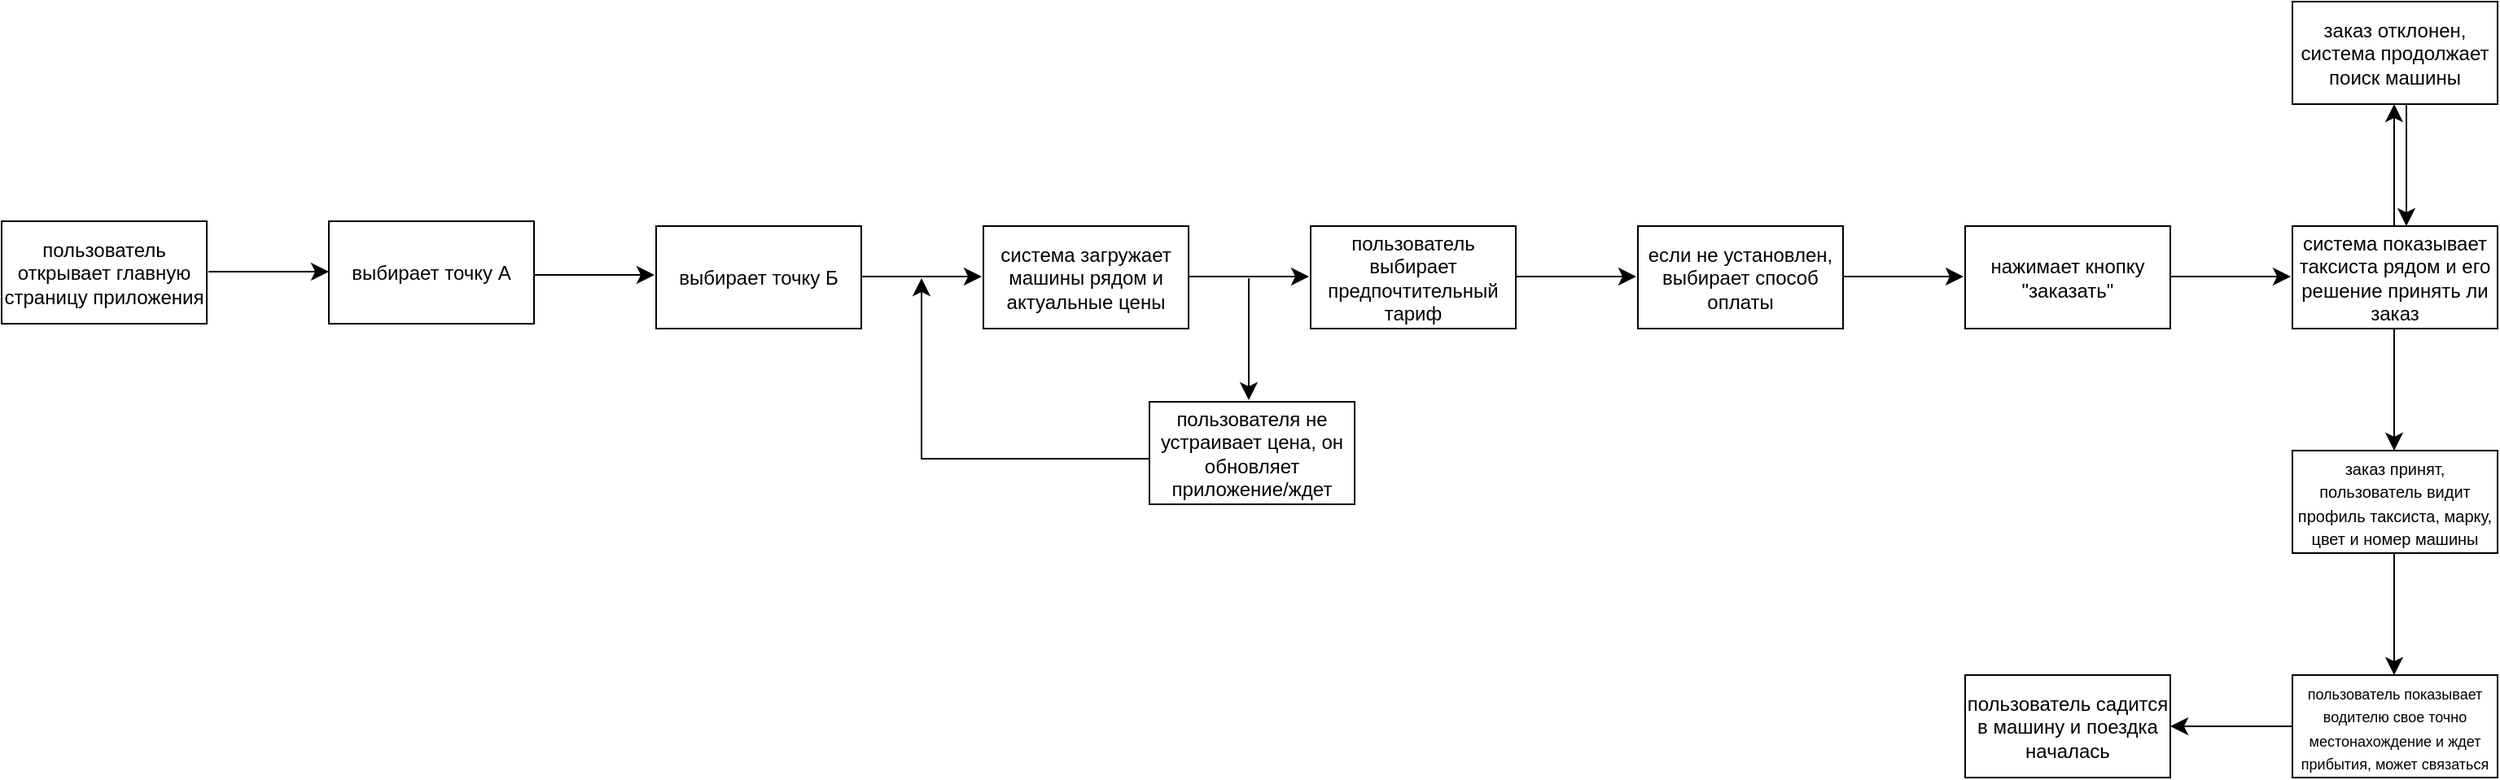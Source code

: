 <mxfile version="24.5.5" type="github">
  <diagram name="Страница — 1" id="Cd9XgTzuxfJWeo7CzWzc">
    <mxGraphModel dx="1180" dy="48" grid="0" gridSize="10" guides="1" tooltips="1" connect="1" arrows="1" fold="1" page="0" pageScale="1" pageWidth="827" pageHeight="1169" math="0" shadow="0">
      <root>
        <mxCell id="0" />
        <mxCell id="1" parent="0" />
        <mxCell id="fyFo0EYJWykPPUW0JA_q-1" value="выбирает точку А" style="rounded=0;whiteSpace=wrap;html=1;" parent="1" vertex="1">
          <mxGeometry x="-1" y="542" width="126" height="63" as="geometry" />
        </mxCell>
        <mxCell id="fyFo0EYJWykPPUW0JA_q-2" value="" style="endArrow=classic;html=1;rounded=0;fontSize=12;startSize=8;endSize=8;curved=1;" parent="1" edge="1">
          <mxGeometry width="50" height="50" relative="1" as="geometry">
            <mxPoint x="125" y="575" as="sourcePoint" />
            <mxPoint x="199" y="575" as="targetPoint" />
          </mxGeometry>
        </mxCell>
        <mxCell id="fyFo0EYJWykPPUW0JA_q-4" value="выбирает точку Б" style="rounded=0;whiteSpace=wrap;html=1;" parent="1" vertex="1">
          <mxGeometry x="200" y="545" width="126" height="63" as="geometry" />
        </mxCell>
        <mxCell id="fyFo0EYJWykPPUW0JA_q-5" value="" style="endArrow=classic;html=1;rounded=0;fontSize=12;startSize=8;endSize=8;curved=1;" parent="1" edge="1">
          <mxGeometry width="50" height="50" relative="1" as="geometry">
            <mxPoint x="326" y="576" as="sourcePoint" />
            <mxPoint x="400" y="576" as="targetPoint" />
          </mxGeometry>
        </mxCell>
        <mxCell id="fyFo0EYJWykPPUW0JA_q-6" value="&lt;font style=&quot;vertical-align: inherit;&quot;&gt;&lt;font style=&quot;vertical-align: inherit;&quot;&gt;система загружает машины рядом и актуальные цены&lt;/font&gt;&lt;/font&gt;" style="rounded=0;whiteSpace=wrap;html=1;" parent="1" vertex="1">
          <mxGeometry x="401" y="545" width="126" height="63" as="geometry" />
        </mxCell>
        <mxCell id="fyFo0EYJWykPPUW0JA_q-7" value="" style="endArrow=classic;html=1;rounded=0;fontSize=12;startSize=8;endSize=8;curved=1;" parent="1" edge="1">
          <mxGeometry width="50" height="50" relative="1" as="geometry">
            <mxPoint x="527" y="576" as="sourcePoint" />
            <mxPoint x="601" y="576" as="targetPoint" />
          </mxGeometry>
        </mxCell>
        <mxCell id="fyFo0EYJWykPPUW0JA_q-8" value="&lt;font style=&quot;vertical-align: inherit;&quot;&gt;&lt;font style=&quot;vertical-align: inherit;&quot;&gt;пользователь выбирает предпочтительный тариф&lt;/font&gt;&lt;/font&gt;" style="rounded=0;whiteSpace=wrap;html=1;" parent="1" vertex="1">
          <mxGeometry x="602" y="545" width="126" height="63" as="geometry" />
        </mxCell>
        <mxCell id="fyFo0EYJWykPPUW0JA_q-9" value="" style="endArrow=classic;html=1;rounded=0;fontSize=12;startSize=8;endSize=8;curved=1;" parent="1" edge="1">
          <mxGeometry width="50" height="50" relative="1" as="geometry">
            <mxPoint x="564" y="577" as="sourcePoint" />
            <mxPoint x="564" y="652" as="targetPoint" />
          </mxGeometry>
        </mxCell>
        <mxCell id="fyFo0EYJWykPPUW0JA_q-12" value="" style="endArrow=classic;html=1;rounded=0;fontSize=12;startSize=8;endSize=8;curved=1;" parent="1" edge="1">
          <mxGeometry width="50" height="50" relative="1" as="geometry">
            <mxPoint x="728" y="576" as="sourcePoint" />
            <mxPoint x="802" y="576" as="targetPoint" />
          </mxGeometry>
        </mxCell>
        <mxCell id="fyFo0EYJWykPPUW0JA_q-13" value="если не установлен, выбирает способ оплаты" style="rounded=0;whiteSpace=wrap;html=1;" parent="1" vertex="1">
          <mxGeometry x="803" y="545" width="126" height="63" as="geometry" />
        </mxCell>
        <mxCell id="fyFo0EYJWykPPUW0JA_q-14" value="" style="endArrow=classic;html=1;rounded=0;fontSize=12;startSize=8;endSize=8;curved=1;" parent="1" edge="1">
          <mxGeometry width="50" height="50" relative="1" as="geometry">
            <mxPoint x="929" y="576" as="sourcePoint" />
            <mxPoint x="1003" y="576" as="targetPoint" />
          </mxGeometry>
        </mxCell>
        <mxCell id="fyFo0EYJWykPPUW0JA_q-15" value="нажимает кнопку &quot;заказать&quot;" style="rounded=0;whiteSpace=wrap;html=1;" parent="1" vertex="1">
          <mxGeometry x="1004" y="545" width="126" height="63" as="geometry" />
        </mxCell>
        <mxCell id="fyFo0EYJWykPPUW0JA_q-16" value="пользователя не устраивает цена, он обновляет приложение/ждет" style="rounded=0;whiteSpace=wrap;html=1;" parent="1" vertex="1">
          <mxGeometry x="503" y="653" width="126" height="63" as="geometry" />
        </mxCell>
        <mxCell id="fyFo0EYJWykPPUW0JA_q-19" value="" style="edgeStyle=segmentEdgeStyle;endArrow=classic;html=1;curved=0;rounded=0;endSize=8;startSize=8;fontSize=12;" parent="1" edge="1">
          <mxGeometry width="50" height="50" relative="1" as="geometry">
            <mxPoint x="503" y="688" as="sourcePoint" />
            <mxPoint x="363" y="577" as="targetPoint" />
            <Array as="points">
              <mxPoint x="363" y="688" />
              <mxPoint x="363" y="638" />
            </Array>
          </mxGeometry>
        </mxCell>
        <mxCell id="fyFo0EYJWykPPUW0JA_q-20" value="" style="endArrow=classic;html=1;rounded=0;fontSize=12;startSize=8;endSize=8;curved=1;" parent="1" edge="1">
          <mxGeometry width="50" height="50" relative="1" as="geometry">
            <mxPoint x="1130" y="576" as="sourcePoint" />
            <mxPoint x="1204" y="576" as="targetPoint" />
          </mxGeometry>
        </mxCell>
        <mxCell id="fyFo0EYJWykPPUW0JA_q-21" value="система показывает таксиста рядом и его решение принять ли заказ" style="rounded=0;whiteSpace=wrap;html=1;" parent="1" vertex="1">
          <mxGeometry x="1205" y="545" width="126" height="63" as="geometry" />
        </mxCell>
        <mxCell id="fyFo0EYJWykPPUW0JA_q-22" value="" style="endArrow=classic;html=1;rounded=0;fontSize=12;startSize=8;endSize=8;curved=1;" parent="1" edge="1">
          <mxGeometry width="50" height="50" relative="1" as="geometry">
            <mxPoint x="1267.5" y="608" as="sourcePoint" />
            <mxPoint x="1267.5" y="683" as="targetPoint" />
          </mxGeometry>
        </mxCell>
        <mxCell id="fyFo0EYJWykPPUW0JA_q-23" value="&lt;font style=&quot;font-size: 11px;&quot;&gt;заказ принят, пользователь видит профиль таксиста, марку и номер машины&lt;/font&gt;" style="rounded=0;whiteSpace=wrap;html=1;" parent="1" vertex="1">
          <mxGeometry x="1205" y="683" width="126" height="63" as="geometry" />
        </mxCell>
        <mxCell id="fyFo0EYJWykPPUW0JA_q-24" value="" style="endArrow=classic;html=1;rounded=0;fontSize=12;startSize=8;endSize=8;curved=1;" parent="1" edge="1">
          <mxGeometry width="50" height="50" relative="1" as="geometry">
            <mxPoint x="1267.5" y="545" as="sourcePoint" />
            <mxPoint x="1267.5" y="470" as="targetPoint" />
          </mxGeometry>
        </mxCell>
        <mxCell id="fyFo0EYJWykPPUW0JA_q-25" value="заказ отклонен, система продолжает поиск машины" style="rounded=0;whiteSpace=wrap;html=1;" parent="1" vertex="1">
          <mxGeometry x="1205" y="407" width="126" height="63" as="geometry" />
        </mxCell>
        <mxCell id="fyFo0EYJWykPPUW0JA_q-26" value="" style="endArrow=classic;html=1;rounded=0;fontSize=12;startSize=8;endSize=8;curved=1;" parent="1" edge="1">
          <mxGeometry width="50" height="50" relative="1" as="geometry">
            <mxPoint x="1275" y="470" as="sourcePoint" />
            <mxPoint x="1275" y="545" as="targetPoint" />
          </mxGeometry>
        </mxCell>
        <mxCell id="fyFo0EYJWykPPUW0JA_q-27" value="" style="endArrow=classic;html=1;rounded=0;fontSize=12;startSize=8;endSize=8;curved=1;" parent="1" edge="1">
          <mxGeometry width="50" height="50" relative="1" as="geometry">
            <mxPoint x="1267.5" y="746" as="sourcePoint" />
            <mxPoint x="1267.5" y="821" as="targetPoint" />
          </mxGeometry>
        </mxCell>
        <mxCell id="fyFo0EYJWykPPUW0JA_q-28" value="&lt;font style=&quot;font-size: 9px;&quot;&gt;пользователь показывает водителю свое точно местонахождение и ждет прибытия, может связаться&lt;/font&gt;" style="rounded=0;whiteSpace=wrap;html=1;" parent="1" vertex="1">
          <mxGeometry x="1205" y="821" width="126" height="63" as="geometry" />
        </mxCell>
        <mxCell id="fyFo0EYJWykPPUW0JA_q-29" value="" style="endArrow=classic;html=1;rounded=0;fontSize=12;startSize=8;endSize=8;curved=1;" parent="1" edge="1">
          <mxGeometry width="50" height="50" relative="1" as="geometry">
            <mxPoint x="-75" y="573" as="sourcePoint" />
            <mxPoint x="-1" y="573" as="targetPoint" />
          </mxGeometry>
        </mxCell>
        <mxCell id="fyFo0EYJWykPPUW0JA_q-30" value="&lt;font style=&quot;vertical-align: inherit;&quot;&gt;&lt;font style=&quot;vertical-align: inherit;&quot;&gt;пользователь открывает главную страницу приложения&lt;/font&gt;&lt;/font&gt;" style="rounded=0;whiteSpace=wrap;html=1;" parent="1" vertex="1">
          <mxGeometry x="-202" y="542" width="126" height="63" as="geometry" />
        </mxCell>
        <mxCell id="fyFo0EYJWykPPUW0JA_q-35" value="" style="endArrow=classic;html=1;rounded=0;fontSize=12;startSize=8;endSize=8;curved=1;exitX=0;exitY=0.5;exitDx=0;exitDy=0;entryX=1;entryY=0.5;entryDx=0;entryDy=0;" parent="1" source="fyFo0EYJWykPPUW0JA_q-28" target="fyFo0EYJWykPPUW0JA_q-36" edge="1">
          <mxGeometry width="50" height="50" relative="1" as="geometry">
            <mxPoint x="1205" y="857" as="sourcePoint" />
            <mxPoint x="1134" y="857" as="targetPoint" />
          </mxGeometry>
        </mxCell>
        <mxCell id="fyFo0EYJWykPPUW0JA_q-36" value="пользователь садится в машину и поездка началась" style="rounded=0;whiteSpace=wrap;html=1;" parent="1" vertex="1">
          <mxGeometry x="1004" y="821" width="126" height="63" as="geometry" />
        </mxCell>
        <mxCell id="_IZnCGz4n4TuQj3b0mH3-1" value="&lt;font style=&quot;font-size: 10px;&quot;&gt;заказ принят, пользователь видит профиль таксиста, марку, цвет и номер машины&lt;/font&gt;" style="rounded=0;whiteSpace=wrap;html=1;" vertex="1" parent="1">
          <mxGeometry x="1205" y="683" width="126" height="63" as="geometry" />
        </mxCell>
      </root>
    </mxGraphModel>
  </diagram>
</mxfile>
